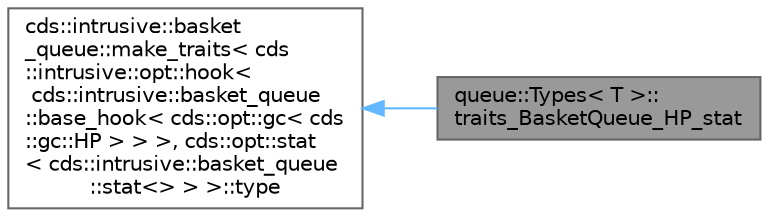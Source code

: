digraph "queue::Types&lt; T &gt;::traits_BasketQueue_HP_stat"
{
 // LATEX_PDF_SIZE
  bgcolor="transparent";
  edge [fontname=Helvetica,fontsize=10,labelfontname=Helvetica,labelfontsize=10];
  node [fontname=Helvetica,fontsize=10,shape=box,height=0.2,width=0.4];
  rankdir="LR";
  Node1 [id="Node000001",label="queue::Types\< T \>::\ltraits_BasketQueue_HP_stat",height=0.2,width=0.4,color="gray40", fillcolor="grey60", style="filled", fontcolor="black",tooltip=" "];
  Node2 -> Node1 [id="edge1_Node000001_Node000002",dir="back",color="steelblue1",style="solid",tooltip=" "];
  Node2 [id="Node000002",label="cds::intrusive::basket\l_queue::make_traits\< cds\l::intrusive::opt::hook\<\l cds::intrusive::basket_queue\l::base_hook\< cds::opt::gc\< cds\l::gc::HP \> \> \>, cds::opt::stat\l\< cds::intrusive::basket_queue\l::stat\<\> \> \>::type",height=0.2,width=0.4,color="gray40", fillcolor="white", style="filled",tooltip=" "];
}
